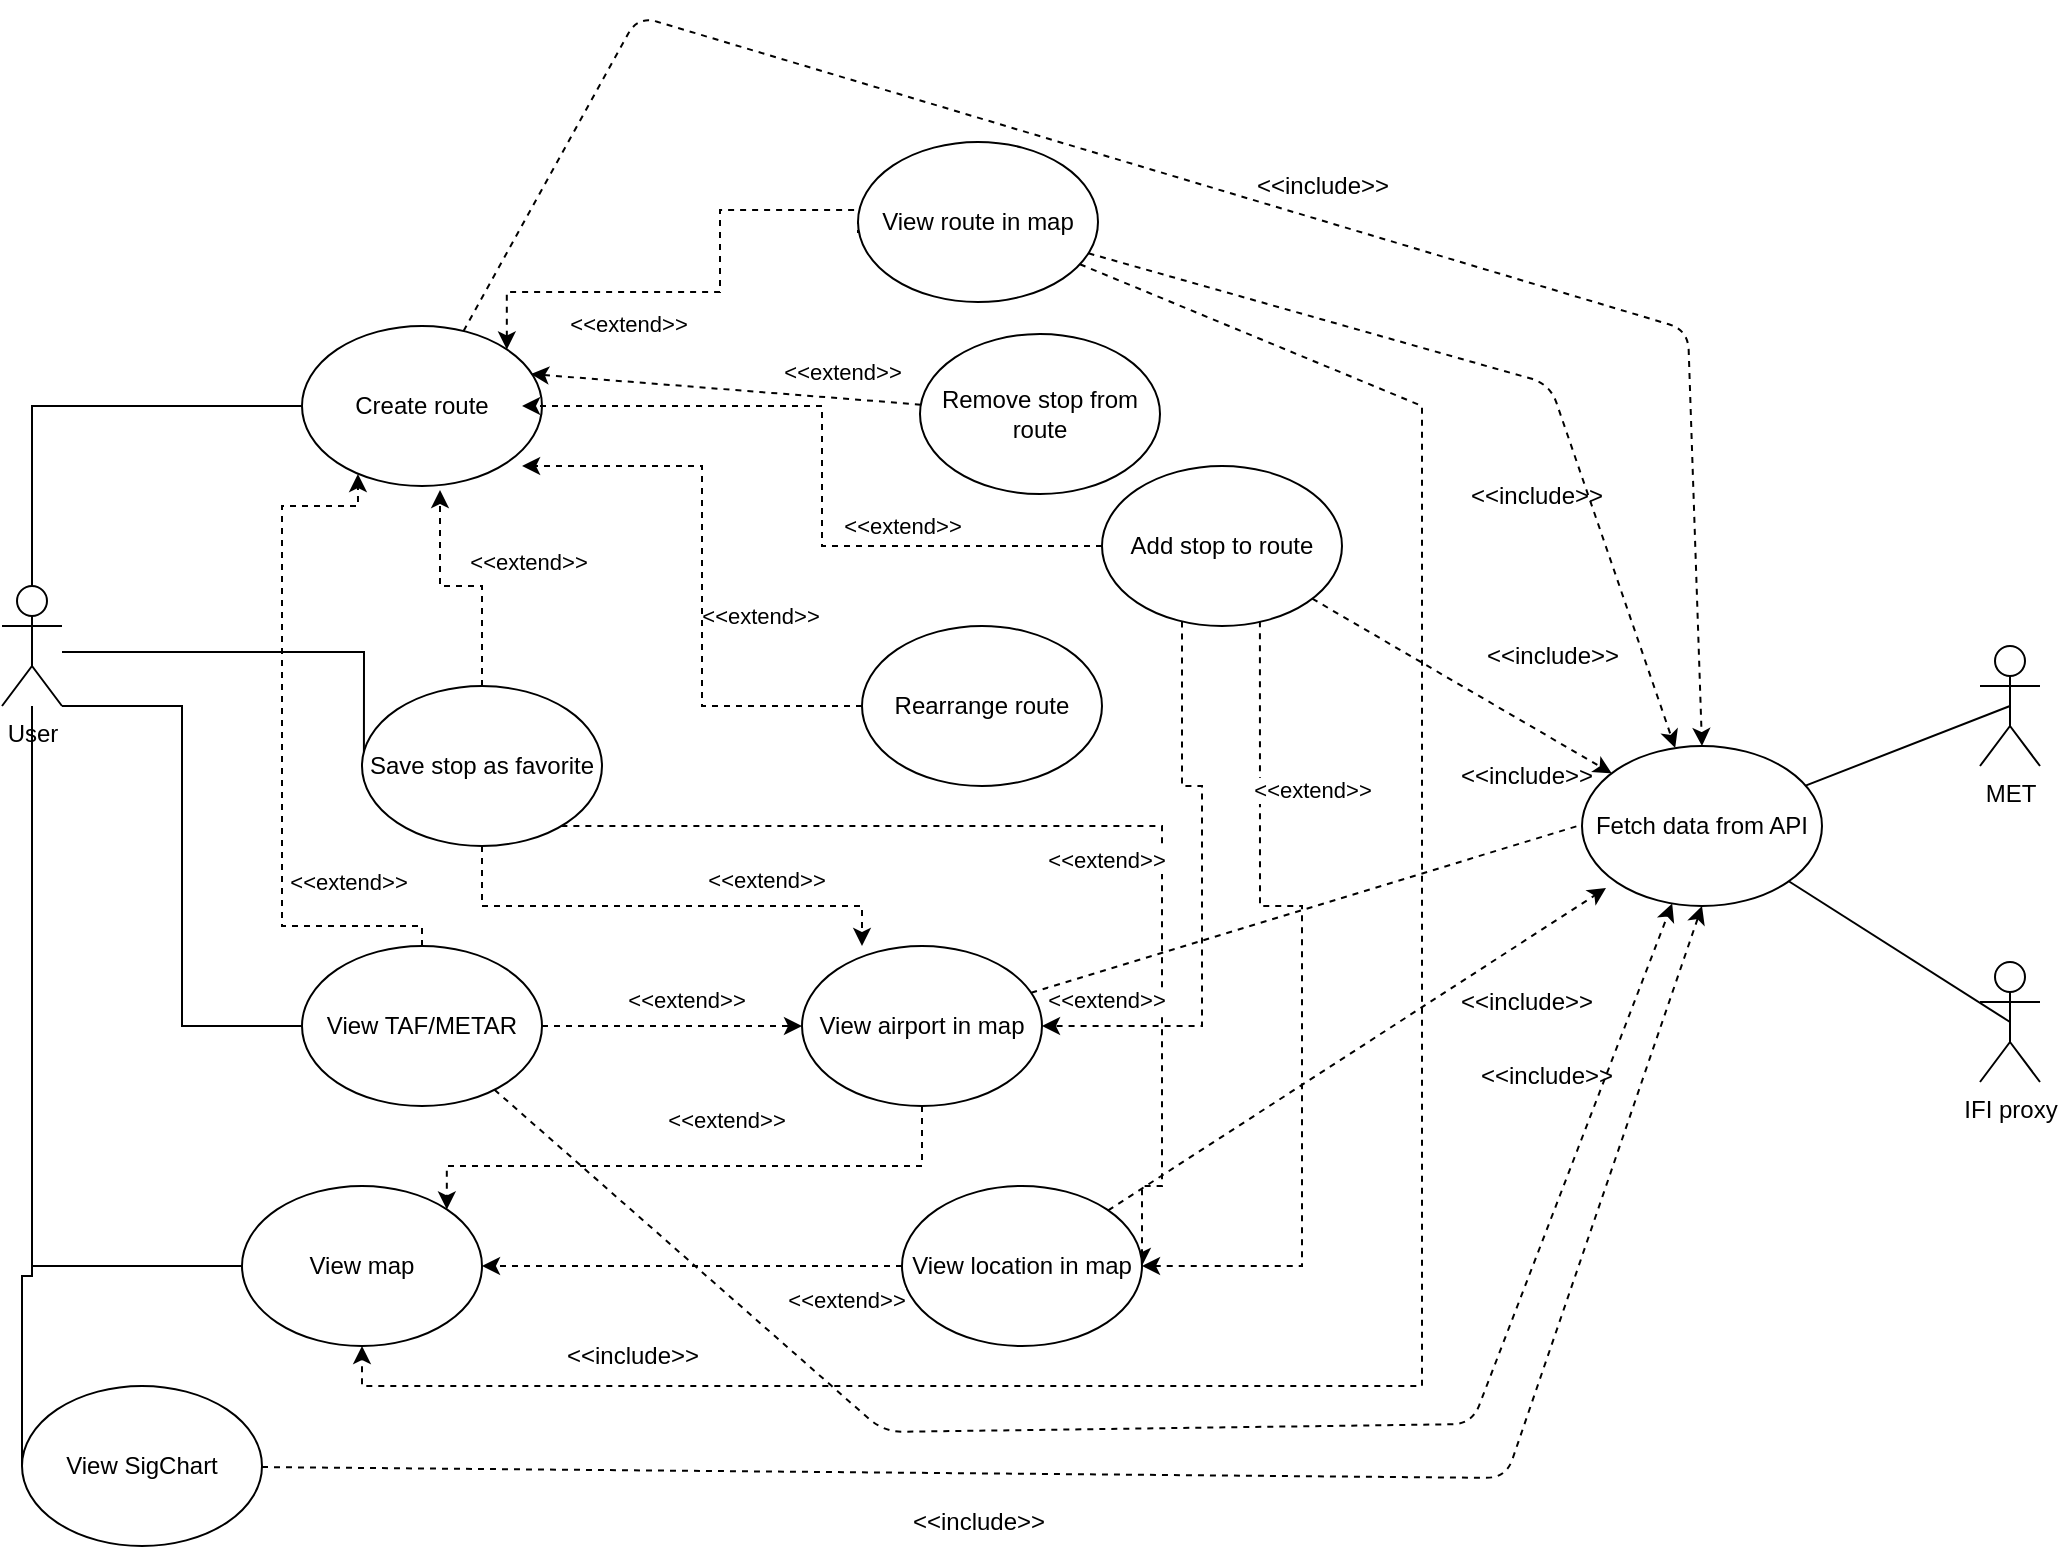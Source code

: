 <mxfile>
    <diagram name="Page-1" id="HX30L7F6jkHV02Z6mfOf">
        <mxGraphModel dx="746" dy="1048" grid="0" gridSize="10" guides="1" tooltips="1" connect="1" arrows="1" fold="1" page="0" pageScale="1" pageWidth="827" pageHeight="1169" background="none" math="0" shadow="0">
            <root>
                <mxCell id="0"/>
                <mxCell id="1" parent="0"/>
                <mxCell id="QcWYKSokRIfXgIpz2wRb-9" style="edgeStyle=orthogonalEdgeStyle;rounded=0;orthogonalLoop=1;jettySize=auto;html=1;entryX=0;entryY=0.5;entryDx=0;entryDy=0;endArrow=none;endFill=0;" parent="1" source="QcWYKSokRIfXgIpz2wRb-1" target="QcWYKSokRIfXgIpz2wRb-2" edge="1">
                    <mxGeometry relative="1" as="geometry">
                        <Array as="points">
                            <mxPoint x="115" y="150"/>
                        </Array>
                    </mxGeometry>
                </mxCell>
                <mxCell id="QcWYKSokRIfXgIpz2wRb-11" style="edgeStyle=orthogonalEdgeStyle;rounded=0;orthogonalLoop=1;jettySize=auto;html=1;entryX=0;entryY=0.5;entryDx=0;entryDy=0;endArrow=none;endFill=0;" parent="1" source="QcWYKSokRIfXgIpz2wRb-1" target="QcWYKSokRIfXgIpz2wRb-3" edge="1">
                    <mxGeometry relative="1" as="geometry">
                        <Array as="points">
                            <mxPoint x="190" y="300"/>
                            <mxPoint x="190" y="460"/>
                        </Array>
                    </mxGeometry>
                </mxCell>
                <mxCell id="QcWYKSokRIfXgIpz2wRb-12" style="edgeStyle=orthogonalEdgeStyle;rounded=0;orthogonalLoop=1;jettySize=auto;html=1;entryX=0;entryY=0.5;entryDx=0;entryDy=0;endArrow=none;endFill=0;" parent="1" source="QcWYKSokRIfXgIpz2wRb-1" target="QcWYKSokRIfXgIpz2wRb-5" edge="1">
                    <mxGeometry relative="1" as="geometry">
                        <Array as="points">
                            <mxPoint x="115" y="585"/>
                            <mxPoint x="110" y="585"/>
                        </Array>
                    </mxGeometry>
                </mxCell>
                <mxCell id="QcWYKSokRIfXgIpz2wRb-1" value="&lt;div&gt;User&lt;/div&gt;" style="shape=umlActor;verticalLabelPosition=bottom;verticalAlign=top;html=1;outlineConnect=0;rounded=0;" parent="1" vertex="1">
                    <mxGeometry x="100" y="240" width="30" height="60" as="geometry"/>
                </mxCell>
                <mxCell id="QcWYKSokRIfXgIpz2wRb-13" style="edgeStyle=orthogonalEdgeStyle;rounded=0;orthogonalLoop=1;jettySize=auto;html=1;entryX=0;entryY=0.5;entryDx=0;entryDy=0;endArrow=none;endFill=0;startArrow=classic;startFill=1;dashed=1;exitX=1;exitY=0;exitDx=0;exitDy=0;" parent="1" source="QcWYKSokRIfXgIpz2wRb-2" target="QcWYKSokRIfXgIpz2wRb-6" edge="1">
                    <mxGeometry relative="1" as="geometry">
                        <Array as="points">
                            <mxPoint x="352" y="93"/>
                            <mxPoint x="459" y="93"/>
                            <mxPoint x="459" y="52"/>
                            <mxPoint x="530" y="52"/>
                            <mxPoint x="530" y="63"/>
                        </Array>
                    </mxGeometry>
                </mxCell>
                <mxCell id="QcWYKSokRIfXgIpz2wRb-14" value="&amp;lt;&amp;lt;extend&amp;gt;&amp;gt;" style="edgeLabel;html=1;align=center;verticalAlign=middle;resizable=0;points=[];rounded=0;" parent="QcWYKSokRIfXgIpz2wRb-13" vertex="1" connectable="0">
                    <mxGeometry x="0.1" y="2" relative="1" as="geometry">
                        <mxPoint x="22" y="172" as="offset"/>
                    </mxGeometry>
                </mxCell>
                <mxCell id="9" style="edgeStyle=none;html=1;dashed=1;entryX=0.5;entryY=0;entryDx=0;entryDy=0;" parent="1" source="QcWYKSokRIfXgIpz2wRb-2" target="12" edge="1">
                    <mxGeometry relative="1" as="geometry">
                        <Array as="points">
                            <mxPoint x="418" y="-45"/>
                            <mxPoint x="943" y="112"/>
                        </Array>
                    </mxGeometry>
                </mxCell>
                <mxCell id="QcWYKSokRIfXgIpz2wRb-2" value="&lt;div&gt;Create route&lt;/div&gt;" style="ellipse;whiteSpace=wrap;html=1;rounded=0;" parent="1" vertex="1">
                    <mxGeometry x="250" y="110" width="120" height="80" as="geometry"/>
                </mxCell>
                <mxCell id="QcWYKSokRIfXgIpz2wRb-33" style="edgeStyle=orthogonalEdgeStyle;rounded=0;orthogonalLoop=1;jettySize=auto;html=1;dashed=1;" parent="1" source="QcWYKSokRIfXgIpz2wRb-3" target="QcWYKSokRIfXgIpz2wRb-30" edge="1">
                    <mxGeometry relative="1" as="geometry"/>
                </mxCell>
                <mxCell id="14" style="edgeStyle=none;html=1;endArrow=classic;endFill=1;dashed=1;" parent="1" source="QcWYKSokRIfXgIpz2wRb-3" target="12" edge="1">
                    <mxGeometry relative="1" as="geometry">
                        <Array as="points">
                            <mxPoint x="541" y="663"/>
                            <mxPoint x="835" y="659"/>
                        </Array>
                    </mxGeometry>
                </mxCell>
                <mxCell id="QcWYKSokRIfXgIpz2wRb-3" value="View TAF/METAR" style="ellipse;whiteSpace=wrap;html=1;rounded=0;" parent="1" vertex="1">
                    <mxGeometry x="250" y="420" width="120" height="80" as="geometry"/>
                </mxCell>
                <mxCell id="QcWYKSokRIfXgIpz2wRb-36" style="edgeStyle=orthogonalEdgeStyle;rounded=0;orthogonalLoop=1;jettySize=auto;html=1;entryX=1;entryY=0.5;entryDx=0;entryDy=0;dashed=1;" parent="1" source="QcWYKSokRIfXgIpz2wRb-4" target="QcWYKSokRIfXgIpz2wRb-26" edge="1">
                    <mxGeometry relative="1" as="geometry">
                        <Array as="points">
                            <mxPoint x="680" y="360"/>
                            <mxPoint x="680" y="540"/>
                            <mxPoint x="670" y="540"/>
                        </Array>
                    </mxGeometry>
                </mxCell>
                <mxCell id="QcWYKSokRIfXgIpz2wRb-4" value="Save stop as favorite" style="ellipse;whiteSpace=wrap;html=1;rounded=0;" parent="1" vertex="1">
                    <mxGeometry x="280" y="290" width="120" height="80" as="geometry"/>
                </mxCell>
                <mxCell id="7" style="edgeStyle=none;html=1;dashed=1;entryX=0.5;entryY=1;entryDx=0;entryDy=0;" parent="1" source="QcWYKSokRIfXgIpz2wRb-5" target="12" edge="1">
                    <mxGeometry relative="1" as="geometry">
                        <Array as="points">
                            <mxPoint x="852" y="686"/>
                        </Array>
                    </mxGeometry>
                </mxCell>
                <mxCell id="QcWYKSokRIfXgIpz2wRb-5" value="View SigChart" style="ellipse;whiteSpace=wrap;html=1;rounded=0;" parent="1" vertex="1">
                    <mxGeometry x="110" y="640" width="120" height="80" as="geometry"/>
                </mxCell>
                <mxCell id="2" style="edgeStyle=none;html=1;entryX=0.5;entryY=1;entryDx=0;entryDy=0;dashed=1;rounded=0;" parent="1" source="QcWYKSokRIfXgIpz2wRb-6" target="QcWYKSokRIfXgIpz2wRb-24" edge="1">
                    <mxGeometry relative="1" as="geometry">
                        <Array as="points">
                            <mxPoint x="810" y="150"/>
                            <mxPoint x="810" y="640"/>
                            <mxPoint x="550" y="640"/>
                            <mxPoint x="280" y="640"/>
                        </Array>
                    </mxGeometry>
                </mxCell>
                <mxCell id="20" style="edgeStyle=none;html=1;dashed=1;" parent="1" source="QcWYKSokRIfXgIpz2wRb-6" target="12" edge="1">
                    <mxGeometry relative="1" as="geometry">
                        <Array as="points">
                            <mxPoint x="874" y="139"/>
                        </Array>
                    </mxGeometry>
                </mxCell>
                <mxCell id="QcWYKSokRIfXgIpz2wRb-6" value="View route in map" style="ellipse;whiteSpace=wrap;html=1;rounded=0;" parent="1" vertex="1">
                    <mxGeometry x="528" y="18" width="120" height="80" as="geometry"/>
                </mxCell>
                <mxCell id="QcWYKSokRIfXgIpz2wRb-10" style="edgeStyle=orthogonalEdgeStyle;rounded=0;orthogonalLoop=1;jettySize=auto;html=1;entryX=0.008;entryY=0.413;entryDx=0;entryDy=0;entryPerimeter=0;endArrow=none;endFill=0;" parent="1" source="QcWYKSokRIfXgIpz2wRb-1" target="QcWYKSokRIfXgIpz2wRb-4" edge="1">
                    <mxGeometry relative="1" as="geometry">
                        <Array as="points">
                            <mxPoint x="160" y="273"/>
                            <mxPoint x="160" y="273"/>
                        </Array>
                    </mxGeometry>
                </mxCell>
                <mxCell id="QcWYKSokRIfXgIpz2wRb-15" value="Rearrange route" style="ellipse;whiteSpace=wrap;html=1;rounded=0;" parent="1" vertex="1">
                    <mxGeometry x="530" y="260" width="120" height="80" as="geometry"/>
                </mxCell>
                <mxCell id="QcWYKSokRIfXgIpz2wRb-16" style="edgeStyle=orthogonalEdgeStyle;rounded=0;orthogonalLoop=1;jettySize=auto;html=1;entryX=0.917;entryY=0.875;entryDx=0;entryDy=0;entryPerimeter=0;dashed=1;" parent="1" source="QcWYKSokRIfXgIpz2wRb-15" target="QcWYKSokRIfXgIpz2wRb-2" edge="1">
                    <mxGeometry relative="1" as="geometry">
                        <Array as="points">
                            <mxPoint x="450" y="300"/>
                            <mxPoint x="450" y="180"/>
                        </Array>
                    </mxGeometry>
                </mxCell>
                <mxCell id="QcWYKSokRIfXgIpz2wRb-17" value="&amp;lt;&amp;lt;extend&amp;gt;&amp;gt;" style="edgeLabel;html=1;align=center;verticalAlign=middle;resizable=0;points=[];rounded=0;" parent="1" vertex="1" connectable="0">
                    <mxGeometry x="414" y="110" as="geometry">
                        <mxPoint x="-1" y="-1" as="offset"/>
                    </mxGeometry>
                </mxCell>
                <mxCell id="QcWYKSokRIfXgIpz2wRb-19" style="edgeStyle=orthogonalEdgeStyle;rounded=0;orthogonalLoop=1;jettySize=auto;html=1;entryX=0.575;entryY=1.025;entryDx=0;entryDy=0;entryPerimeter=0;dashed=1;" parent="1" source="QcWYKSokRIfXgIpz2wRb-4" target="QcWYKSokRIfXgIpz2wRb-2" edge="1">
                    <mxGeometry relative="1" as="geometry"/>
                </mxCell>
                <mxCell id="QcWYKSokRIfXgIpz2wRb-21" value="&amp;lt;&amp;lt;extend&amp;gt;&amp;gt;" style="edgeLabel;html=1;align=center;verticalAlign=middle;resizable=0;points=[];rounded=0;" parent="1" vertex="1" connectable="0">
                    <mxGeometry x="440" y="240" as="geometry">
                        <mxPoint x="-77" y="-12" as="offset"/>
                    </mxGeometry>
                </mxCell>
                <mxCell id="QcWYKSokRIfXgIpz2wRb-22" style="edgeStyle=orthogonalEdgeStyle;rounded=0;orthogonalLoop=1;jettySize=auto;html=1;entryX=0.233;entryY=0.925;entryDx=0;entryDy=0;entryPerimeter=0;dashed=1;" parent="1" source="QcWYKSokRIfXgIpz2wRb-3" target="QcWYKSokRIfXgIpz2wRb-2" edge="1">
                    <mxGeometry relative="1" as="geometry">
                        <Array as="points">
                            <mxPoint x="310" y="410"/>
                            <mxPoint x="240" y="410"/>
                            <mxPoint x="240" y="200"/>
                            <mxPoint x="278" y="200"/>
                        </Array>
                    </mxGeometry>
                </mxCell>
                <mxCell id="QcWYKSokRIfXgIpz2wRb-23" value="&amp;lt;&amp;lt;extend&amp;gt;&amp;gt;" style="edgeLabel;html=1;align=center;verticalAlign=middle;resizable=0;points=[];rounded=0;" parent="1" vertex="1" connectable="0">
                    <mxGeometry x="350" y="400" as="geometry">
                        <mxPoint x="-77" y="-12" as="offset"/>
                    </mxGeometry>
                </mxCell>
                <mxCell id="QcWYKSokRIfXgIpz2wRb-25" style="edgeStyle=orthogonalEdgeStyle;rounded=0;orthogonalLoop=1;jettySize=auto;html=1;endArrow=none;endFill=0;" parent="1" source="QcWYKSokRIfXgIpz2wRb-24" target="QcWYKSokRIfXgIpz2wRb-1" edge="1">
                    <mxGeometry relative="1" as="geometry"/>
                </mxCell>
                <mxCell id="QcWYKSokRIfXgIpz2wRb-24" value="View map" style="ellipse;whiteSpace=wrap;html=1;rounded=0;" parent="1" vertex="1">
                    <mxGeometry x="220" y="540" width="120" height="80" as="geometry"/>
                </mxCell>
                <mxCell id="QcWYKSokRIfXgIpz2wRb-27" style="edgeStyle=orthogonalEdgeStyle;rounded=0;orthogonalLoop=1;jettySize=auto;html=1;endArrow=classic;endFill=1;dashed=1;" parent="1" source="QcWYKSokRIfXgIpz2wRb-26" target="QcWYKSokRIfXgIpz2wRb-24" edge="1">
                    <mxGeometry relative="1" as="geometry"/>
                </mxCell>
                <mxCell id="QcWYKSokRIfXgIpz2wRb-42" style="edgeStyle=orthogonalEdgeStyle;rounded=0;orthogonalLoop=1;jettySize=auto;html=1;entryX=0.658;entryY=0.975;entryDx=0;entryDy=0;entryPerimeter=0;startArrow=classic;startFill=1;endArrow=none;endFill=0;dashed=1;" parent="1" source="QcWYKSokRIfXgIpz2wRb-26" target="QcWYKSokRIfXgIpz2wRb-39" edge="1">
                    <mxGeometry relative="1" as="geometry">
                        <mxPoint x="730" y="280" as="targetPoint"/>
                        <Array as="points">
                            <mxPoint x="750" y="580"/>
                            <mxPoint x="750" y="400"/>
                            <mxPoint x="729" y="400"/>
                        </Array>
                    </mxGeometry>
                </mxCell>
                <mxCell id="16" style="edgeStyle=none;html=1;entryX=0.1;entryY=0.888;entryDx=0;entryDy=0;entryPerimeter=0;dashed=1;endArrow=classic;endFill=1;" parent="1" source="QcWYKSokRIfXgIpz2wRb-26" target="12" edge="1">
                    <mxGeometry relative="1" as="geometry"/>
                </mxCell>
                <mxCell id="QcWYKSokRIfXgIpz2wRb-26" value="View location in map" style="ellipse;whiteSpace=wrap;html=1;rounded=0;" parent="1" vertex="1">
                    <mxGeometry x="550" y="540" width="120" height="80" as="geometry"/>
                </mxCell>
                <mxCell id="QcWYKSokRIfXgIpz2wRb-28" value="&amp;lt;&amp;lt;extend&amp;gt;&amp;gt;" style="edgeLabel;html=1;align=center;verticalAlign=middle;resizable=0;points=[];rounded=0;" parent="1" vertex="1" connectable="0">
                    <mxGeometry x="440" y="400" as="geometry">
                        <mxPoint x="22" y="107" as="offset"/>
                    </mxGeometry>
                </mxCell>
                <mxCell id="QcWYKSokRIfXgIpz2wRb-31" style="edgeStyle=orthogonalEdgeStyle;rounded=0;orthogonalLoop=1;jettySize=auto;html=1;entryX=1;entryY=0;entryDx=0;entryDy=0;dashed=1;" parent="1" source="QcWYKSokRIfXgIpz2wRb-30" target="QcWYKSokRIfXgIpz2wRb-24" edge="1">
                    <mxGeometry relative="1" as="geometry">
                        <Array as="points">
                            <mxPoint x="560" y="530"/>
                            <mxPoint x="322" y="530"/>
                        </Array>
                    </mxGeometry>
                </mxCell>
                <mxCell id="17" style="edgeStyle=none;html=1;entryX=0.104;entryY=0.444;entryDx=0;entryDy=0;entryPerimeter=0;dashed=1;endArrow=classic;endFill=1;" parent="1" source="QcWYKSokRIfXgIpz2wRb-30" target="12" edge="1">
                    <mxGeometry relative="1" as="geometry"/>
                </mxCell>
                <mxCell id="QcWYKSokRIfXgIpz2wRb-30" value="View airport in map" style="ellipse;whiteSpace=wrap;html=1;rounded=0;" parent="1" vertex="1">
                    <mxGeometry x="500" y="420" width="120" height="80" as="geometry"/>
                </mxCell>
                <mxCell id="QcWYKSokRIfXgIpz2wRb-32" value="&amp;lt;&amp;lt;extend&amp;gt;&amp;gt;" style="edgeLabel;html=1;align=center;verticalAlign=middle;resizable=0;points=[];rounded=0;" parent="1" vertex="1" connectable="0">
                    <mxGeometry x="420" y="340" as="geometry">
                        <mxPoint x="22" y="107" as="offset"/>
                    </mxGeometry>
                </mxCell>
                <mxCell id="QcWYKSokRIfXgIpz2wRb-34" value="&amp;lt;&amp;lt;extend&amp;gt;&amp;gt;" style="edgeLabel;html=1;align=center;verticalAlign=middle;resizable=0;points=[];rounded=0;" parent="1" vertex="1" connectable="0">
                    <mxGeometry x="460" y="280" as="geometry">
                        <mxPoint x="22" y="107" as="offset"/>
                    </mxGeometry>
                </mxCell>
                <mxCell id="QcWYKSokRIfXgIpz2wRb-35" style="edgeStyle=orthogonalEdgeStyle;rounded=0;orthogonalLoop=1;jettySize=auto;html=1;entryX=0.25;entryY=0;entryDx=0;entryDy=0;entryPerimeter=0;dashed=1;" parent="1" source="QcWYKSokRIfXgIpz2wRb-4" target="QcWYKSokRIfXgIpz2wRb-30" edge="1">
                    <mxGeometry relative="1" as="geometry">
                        <Array as="points">
                            <mxPoint x="340" y="400"/>
                            <mxPoint x="530" y="400"/>
                        </Array>
                    </mxGeometry>
                </mxCell>
                <mxCell id="QcWYKSokRIfXgIpz2wRb-37" value="&amp;lt;&amp;lt;extend&amp;gt;&amp;gt;" style="edgeLabel;html=1;align=center;verticalAlign=middle;resizable=0;points=[];rounded=0;" parent="1" vertex="1" connectable="0">
                    <mxGeometry x="630" y="270" as="geometry">
                        <mxPoint x="22" y="107" as="offset"/>
                    </mxGeometry>
                </mxCell>
                <mxCell id="QcWYKSokRIfXgIpz2wRb-38" value="&amp;lt;&amp;lt;extend&amp;gt;&amp;gt;" style="edgeLabel;html=1;align=center;verticalAlign=middle;resizable=0;points=[];rounded=0;" parent="1" vertex="1" connectable="0">
                    <mxGeometry x="500" y="490" as="geometry">
                        <mxPoint x="22" y="107" as="offset"/>
                    </mxGeometry>
                </mxCell>
                <mxCell id="QcWYKSokRIfXgIpz2wRb-43" style="edgeStyle=orthogonalEdgeStyle;rounded=0;orthogonalLoop=1;jettySize=auto;html=1;entryX=1;entryY=0.5;entryDx=0;entryDy=0;dashed=1;" parent="1" source="QcWYKSokRIfXgIpz2wRb-39" target="QcWYKSokRIfXgIpz2wRb-30" edge="1">
                    <mxGeometry relative="1" as="geometry">
                        <Array as="points">
                            <mxPoint x="690" y="340"/>
                            <mxPoint x="700" y="340"/>
                            <mxPoint x="700" y="460"/>
                        </Array>
                    </mxGeometry>
                </mxCell>
                <mxCell id="26" style="edgeStyle=none;html=1;endArrow=classic;endFill=1;dashed=1;" parent="1" source="QcWYKSokRIfXgIpz2wRb-39" target="12" edge="1">
                    <mxGeometry relative="1" as="geometry">
                        <Array as="points"/>
                    </mxGeometry>
                </mxCell>
                <mxCell id="QcWYKSokRIfXgIpz2wRb-39" value="Add stop to route" style="ellipse;whiteSpace=wrap;html=1;rounded=0;" parent="1" vertex="1">
                    <mxGeometry x="650" y="180" width="120" height="80" as="geometry"/>
                </mxCell>
                <mxCell id="QcWYKSokRIfXgIpz2wRb-40" style="edgeStyle=orthogonalEdgeStyle;rounded=0;orthogonalLoop=1;jettySize=auto;html=1;entryX=0.917;entryY=0.5;entryDx=0;entryDy=0;entryPerimeter=0;dashed=1;" parent="1" source="QcWYKSokRIfXgIpz2wRb-39" target="QcWYKSokRIfXgIpz2wRb-2" edge="1">
                    <mxGeometry relative="1" as="geometry"/>
                </mxCell>
                <mxCell id="QcWYKSokRIfXgIpz2wRb-41" value="&amp;lt;&amp;lt;extend&amp;gt;&amp;gt;" style="edgeLabel;html=1;align=center;verticalAlign=middle;resizable=0;points=[];rounded=0;" parent="1" vertex="1" connectable="0">
                    <mxGeometry x="550" y="210" as="geometry"/>
                </mxCell>
                <mxCell id="QcWYKSokRIfXgIpz2wRb-44" value="&amp;lt;&amp;lt;extend&amp;gt;&amp;gt;" style="edgeLabel;html=1;align=center;verticalAlign=middle;resizable=0;points=[];rounded=0;" parent="1" vertex="1" connectable="0">
                    <mxGeometry x="733" y="235" as="geometry">
                        <mxPoint x="22" y="107" as="offset"/>
                    </mxGeometry>
                </mxCell>
                <mxCell id="QcWYKSokRIfXgIpz2wRb-45" value="&amp;lt;&amp;lt;extend&amp;gt;&amp;gt;" style="edgeLabel;html=1;align=center;verticalAlign=middle;resizable=0;points=[];rounded=0;" parent="1" vertex="1" connectable="0">
                    <mxGeometry x="630" y="340" as="geometry">
                        <mxPoint x="22" y="107" as="offset"/>
                    </mxGeometry>
                </mxCell>
                <mxCell id="3" value="&amp;lt;&amp;lt;include&amp;gt;&amp;gt;" style="text;html=1;align=center;verticalAlign=middle;resizable=0;points=[];autosize=1;strokeColor=none;fillColor=none;rounded=0;" parent="1" vertex="1">
                    <mxGeometry x="370" y="610" width="90" height="30" as="geometry"/>
                </mxCell>
                <mxCell id="13" style="edgeStyle=none;html=1;endArrow=none;endFill=0;exitX=0.5;exitY=0.5;exitDx=0;exitDy=0;exitPerimeter=0;" parent="1" source="4" target="12" edge="1">
                    <mxGeometry relative="1" as="geometry"/>
                </mxCell>
                <mxCell id="4" value="IFI proxy" style="shape=umlActor;verticalLabelPosition=bottom;verticalAlign=top;html=1;outlineConnect=0;" parent="1" vertex="1">
                    <mxGeometry x="1089" y="428" width="30" height="60" as="geometry"/>
                </mxCell>
                <mxCell id="8" value="&amp;lt;&amp;lt;include&amp;gt;&amp;gt;" style="text;html=1;align=center;verticalAlign=middle;resizable=0;points=[];autosize=1;strokeColor=none;fillColor=none;rounded=0;" parent="1" vertex="1">
                    <mxGeometry x="543" y="693" width="90" height="30" as="geometry"/>
                </mxCell>
                <mxCell id="10" value="&amp;lt;&amp;lt;include&amp;gt;&amp;gt;" style="text;html=1;align=center;verticalAlign=middle;resizable=0;points=[];autosize=1;strokeColor=none;fillColor=none;rounded=0;" parent="1" vertex="1">
                    <mxGeometry x="715" y="25" width="90" height="30" as="geometry"/>
                </mxCell>
                <mxCell id="12" value="Fetch data from API" style="ellipse;whiteSpace=wrap;html=1;rounded=0;" parent="1" vertex="1">
                    <mxGeometry x="890" y="320" width="120" height="80" as="geometry"/>
                </mxCell>
                <mxCell id="15" value="&amp;lt;&amp;lt;include&amp;gt;&amp;gt;" style="text;html=1;align=center;verticalAlign=middle;resizable=0;points=[];autosize=1;strokeColor=none;fillColor=none;rounded=0;" parent="1" vertex="1">
                    <mxGeometry x="817" y="433" width="90" height="30" as="geometry"/>
                </mxCell>
                <mxCell id="18" value="&amp;lt;&amp;lt;include&amp;gt;&amp;gt;" style="text;html=1;align=center;verticalAlign=middle;resizable=0;points=[];autosize=1;strokeColor=none;fillColor=none;rounded=0;" parent="1" vertex="1">
                    <mxGeometry x="827" y="470" width="90" height="30" as="geometry"/>
                </mxCell>
                <mxCell id="19" value="&amp;lt;&amp;lt;include&amp;gt;&amp;gt;" style="text;html=1;align=center;verticalAlign=middle;resizable=0;points=[];autosize=1;strokeColor=none;fillColor=none;rounded=0;" parent="1" vertex="1">
                    <mxGeometry x="817" y="320" width="90" height="30" as="geometry"/>
                </mxCell>
                <mxCell id="21" value="&amp;lt;&amp;lt;include&amp;gt;&amp;gt;" style="text;html=1;align=center;verticalAlign=middle;resizable=0;points=[];autosize=1;strokeColor=none;fillColor=none;rounded=0;" parent="1" vertex="1">
                    <mxGeometry x="822" y="180" width="90" height="30" as="geometry"/>
                </mxCell>
                <mxCell id="24" style="edgeStyle=none;html=1;endArrow=none;endFill=0;exitX=0.5;exitY=0.5;exitDx=0;exitDy=0;exitPerimeter=0;" parent="1" source="22" target="12" edge="1">
                    <mxGeometry relative="1" as="geometry"/>
                </mxCell>
                <mxCell id="22" value="MET" style="shape=umlActor;verticalLabelPosition=bottom;verticalAlign=top;html=1;outlineConnect=0;" parent="1" vertex="1">
                    <mxGeometry x="1089" y="270" width="30" height="60" as="geometry"/>
                </mxCell>
                <mxCell id="27" value="&amp;lt;&amp;lt;include&amp;gt;&amp;gt;" style="text;html=1;align=center;verticalAlign=middle;resizable=0;points=[];autosize=1;strokeColor=none;fillColor=none;rounded=0;" parent="1" vertex="1">
                    <mxGeometry x="830" y="260" width="90" height="30" as="geometry"/>
                </mxCell>
                <mxCell id="29" style="edgeStyle=none;html=1;entryX=0.954;entryY=0.3;entryDx=0;entryDy=0;dashed=1;entryPerimeter=0;" edge="1" parent="1" source="28" target="QcWYKSokRIfXgIpz2wRb-2">
                    <mxGeometry relative="1" as="geometry">
                        <Array as="points"/>
                    </mxGeometry>
                </mxCell>
                <mxCell id="28" value="Remove stop from route" style="ellipse;whiteSpace=wrap;html=1;rounded=0;" vertex="1" parent="1">
                    <mxGeometry x="559" y="114" width="120" height="80" as="geometry"/>
                </mxCell>
                <mxCell id="30" value="&amp;lt;&amp;lt;extend&amp;gt;&amp;gt;" style="edgeLabel;html=1;align=center;verticalAlign=middle;resizable=0;points=[];rounded=0;" vertex="1" connectable="0" parent="1">
                    <mxGeometry x="498" y="95" as="geometry">
                        <mxPoint x="22" y="38" as="offset"/>
                    </mxGeometry>
                </mxCell>
            </root>
        </mxGraphModel>
    </diagram>
</mxfile>